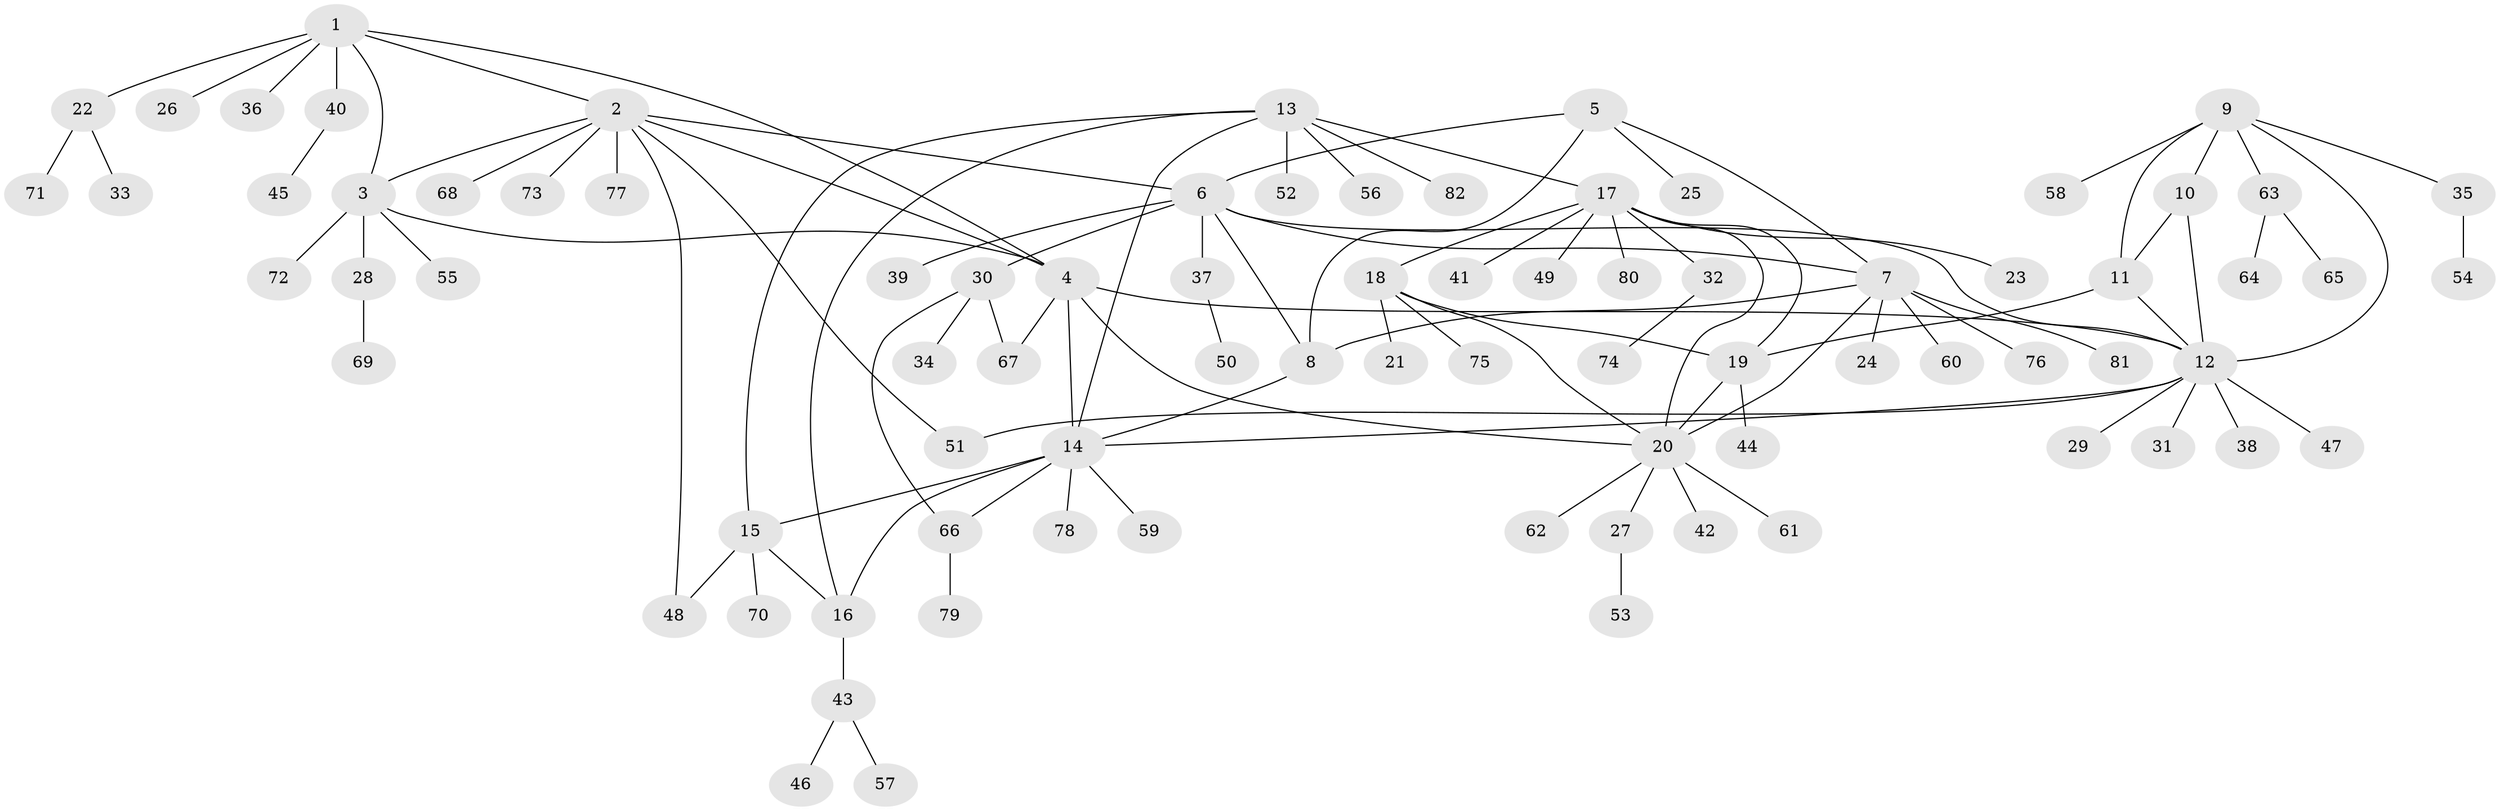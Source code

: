 // Generated by graph-tools (version 1.1) at 2025/26/03/09/25 03:26:35]
// undirected, 82 vertices, 106 edges
graph export_dot {
graph [start="1"]
  node [color=gray90,style=filled];
  1;
  2;
  3;
  4;
  5;
  6;
  7;
  8;
  9;
  10;
  11;
  12;
  13;
  14;
  15;
  16;
  17;
  18;
  19;
  20;
  21;
  22;
  23;
  24;
  25;
  26;
  27;
  28;
  29;
  30;
  31;
  32;
  33;
  34;
  35;
  36;
  37;
  38;
  39;
  40;
  41;
  42;
  43;
  44;
  45;
  46;
  47;
  48;
  49;
  50;
  51;
  52;
  53;
  54;
  55;
  56;
  57;
  58;
  59;
  60;
  61;
  62;
  63;
  64;
  65;
  66;
  67;
  68;
  69;
  70;
  71;
  72;
  73;
  74;
  75;
  76;
  77;
  78;
  79;
  80;
  81;
  82;
  1 -- 2;
  1 -- 3;
  1 -- 4;
  1 -- 22;
  1 -- 26;
  1 -- 36;
  1 -- 40;
  2 -- 3;
  2 -- 4;
  2 -- 6;
  2 -- 48;
  2 -- 51;
  2 -- 68;
  2 -- 73;
  2 -- 77;
  3 -- 4;
  3 -- 28;
  3 -- 55;
  3 -- 72;
  4 -- 12;
  4 -- 14;
  4 -- 20;
  4 -- 67;
  5 -- 6;
  5 -- 7;
  5 -- 8;
  5 -- 25;
  6 -- 7;
  6 -- 8;
  6 -- 12;
  6 -- 30;
  6 -- 37;
  6 -- 39;
  7 -- 8;
  7 -- 20;
  7 -- 24;
  7 -- 60;
  7 -- 76;
  7 -- 81;
  8 -- 14;
  9 -- 10;
  9 -- 11;
  9 -- 12;
  9 -- 35;
  9 -- 58;
  9 -- 63;
  10 -- 11;
  10 -- 12;
  11 -- 12;
  11 -- 19;
  12 -- 14;
  12 -- 29;
  12 -- 31;
  12 -- 38;
  12 -- 47;
  12 -- 51;
  13 -- 14;
  13 -- 15;
  13 -- 16;
  13 -- 17;
  13 -- 52;
  13 -- 56;
  13 -- 82;
  14 -- 15;
  14 -- 16;
  14 -- 59;
  14 -- 66;
  14 -- 78;
  15 -- 16;
  15 -- 48;
  15 -- 70;
  16 -- 43;
  17 -- 18;
  17 -- 19;
  17 -- 20;
  17 -- 23;
  17 -- 32;
  17 -- 41;
  17 -- 49;
  17 -- 80;
  18 -- 19;
  18 -- 20;
  18 -- 21;
  18 -- 75;
  19 -- 20;
  19 -- 44;
  20 -- 27;
  20 -- 42;
  20 -- 61;
  20 -- 62;
  22 -- 33;
  22 -- 71;
  27 -- 53;
  28 -- 69;
  30 -- 34;
  30 -- 66;
  30 -- 67;
  32 -- 74;
  35 -- 54;
  37 -- 50;
  40 -- 45;
  43 -- 46;
  43 -- 57;
  63 -- 64;
  63 -- 65;
  66 -- 79;
}
